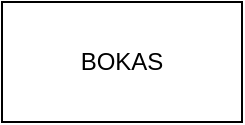 <mxfile version="12.1.8" type="github" pages="1">
  <diagram id="DnBz5T8xLPsOTMXsarHA" name="Page-1">
    <mxGraphModel dx="1408" dy="748" grid="1" gridSize="10" guides="1" tooltips="1" connect="1" arrows="1" fold="1" page="1" pageScale="1" pageWidth="827" pageHeight="1169" math="0" shadow="0">
      <root>
        <mxCell id="0"/>
        <mxCell id="1" parent="0"/>
        <mxCell id="PfuJ9l_HmYADZk-pLryc-1" value="BOKAS" style="rounded=0;whiteSpace=wrap;html=1;" vertex="1" parent="1">
          <mxGeometry x="200" y="120" width="120" height="60" as="geometry"/>
        </mxCell>
      </root>
    </mxGraphModel>
  </diagram>
</mxfile>
